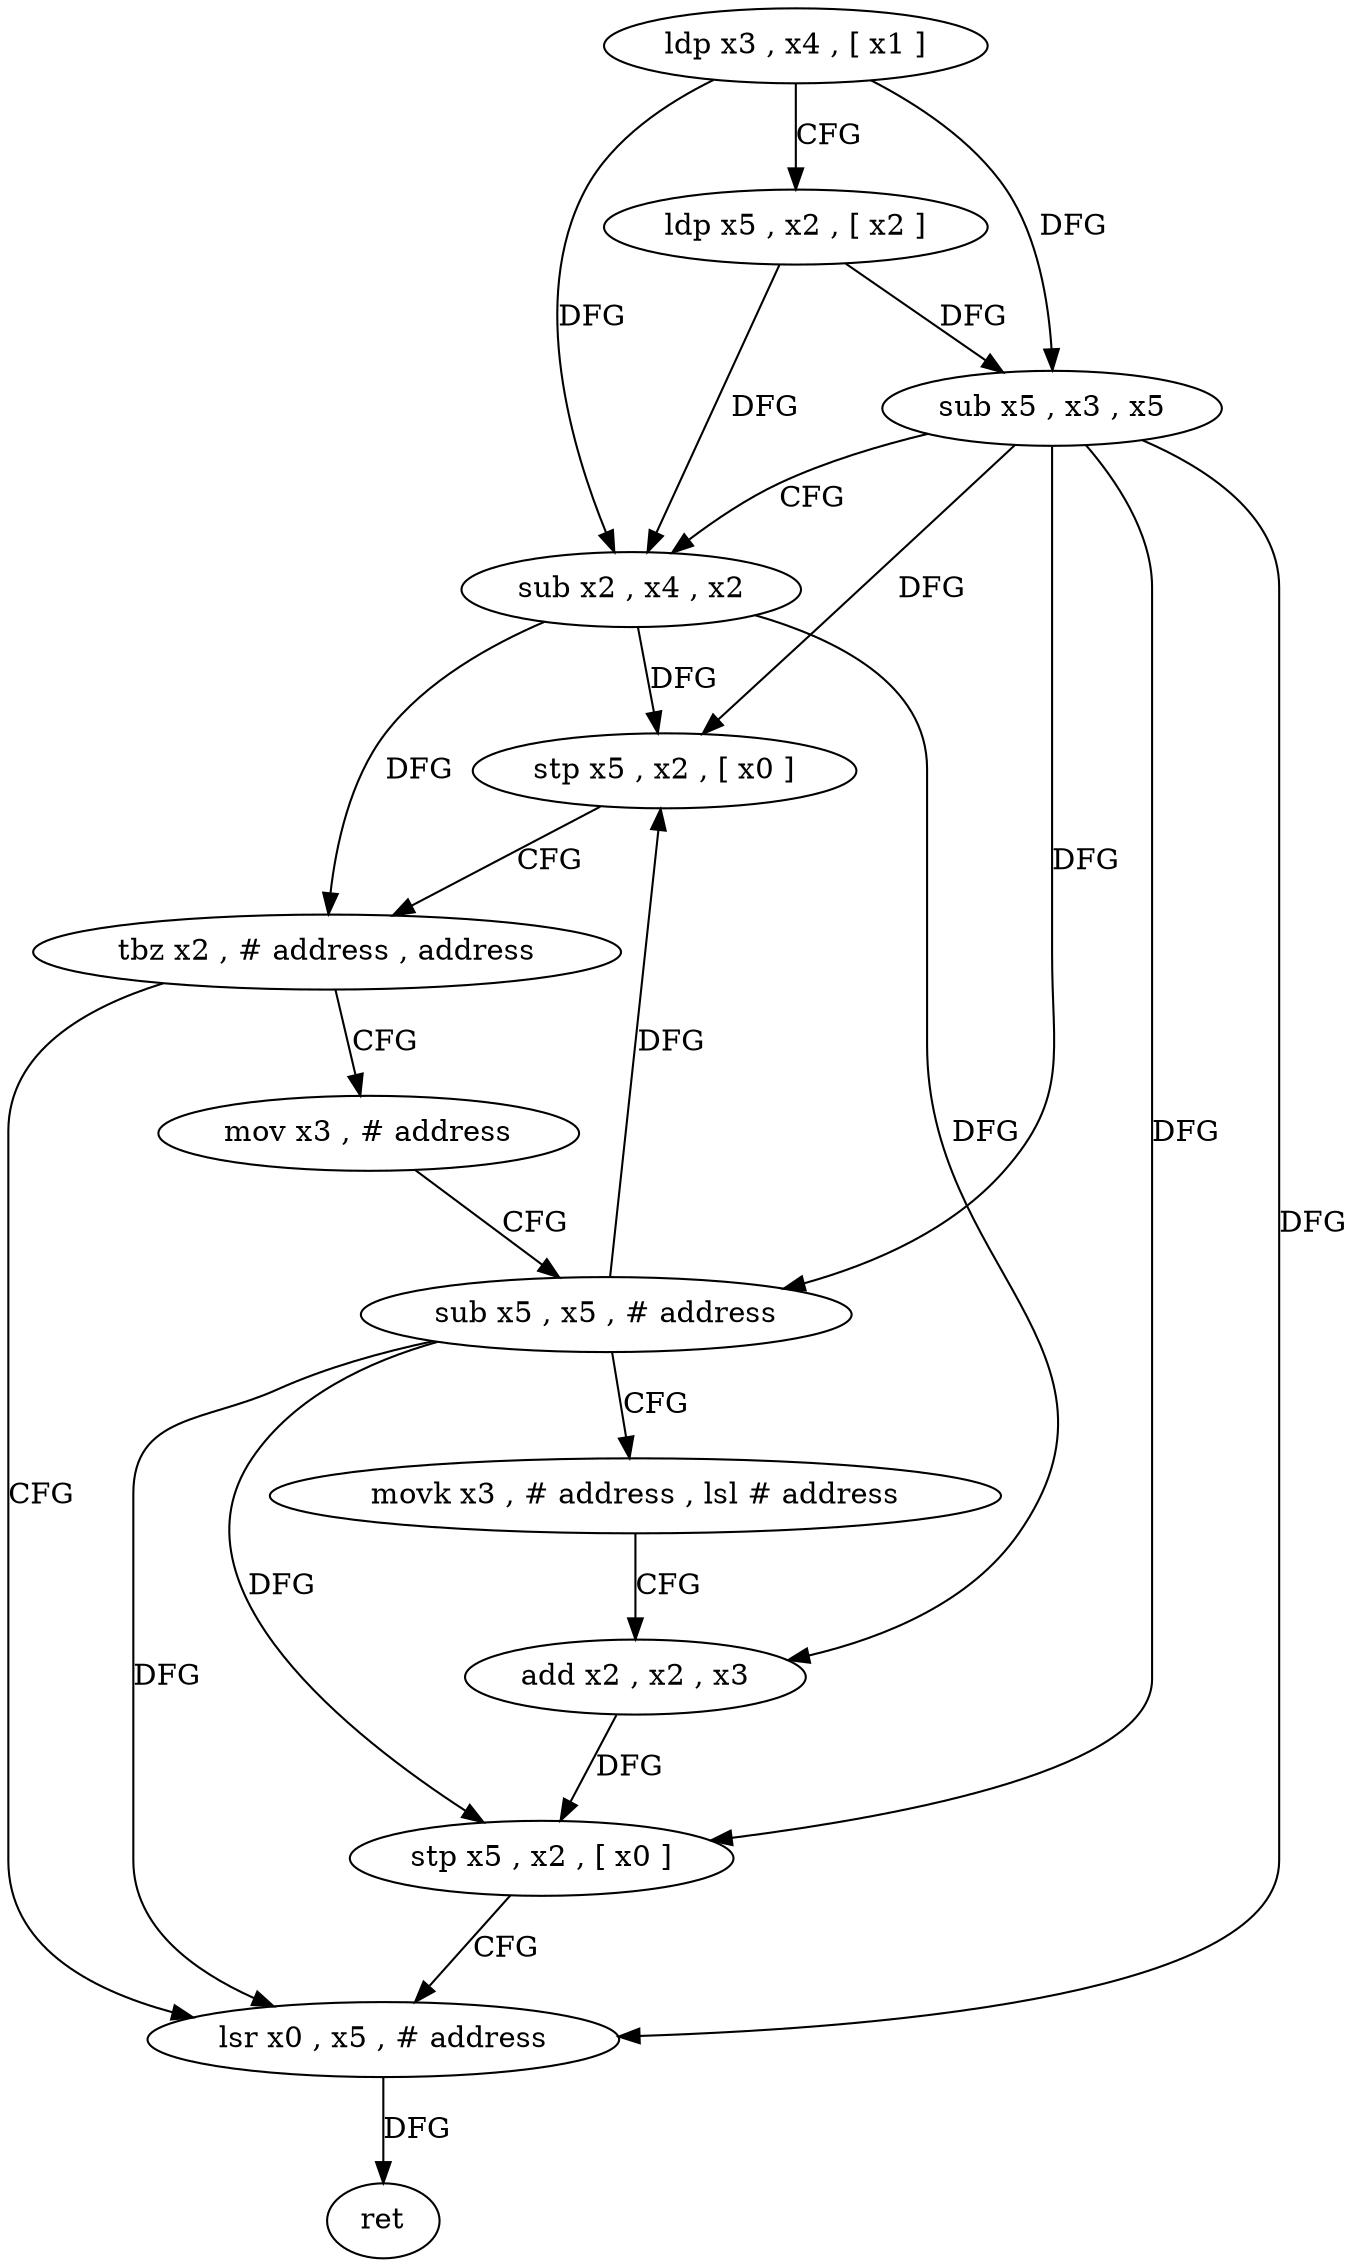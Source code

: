 digraph "func" {
"83240" [label = "ldp x3 , x4 , [ x1 ]" ]
"83244" [label = "ldp x5 , x2 , [ x2 ]" ]
"83248" [label = "sub x5 , x3 , x5" ]
"83252" [label = "sub x2 , x4 , x2" ]
"83256" [label = "stp x5 , x2 , [ x0 ]" ]
"83260" [label = "tbz x2 , # address , address" ]
"83284" [label = "lsr x0 , x5 , # address" ]
"83264" [label = "mov x3 , # address" ]
"83288" [label = "ret" ]
"83268" [label = "sub x5 , x5 , # address" ]
"83272" [label = "movk x3 , # address , lsl # address" ]
"83276" [label = "add x2 , x2 , x3" ]
"83280" [label = "stp x5 , x2 , [ x0 ]" ]
"83240" -> "83244" [ label = "CFG" ]
"83240" -> "83248" [ label = "DFG" ]
"83240" -> "83252" [ label = "DFG" ]
"83244" -> "83248" [ label = "DFG" ]
"83244" -> "83252" [ label = "DFG" ]
"83248" -> "83252" [ label = "CFG" ]
"83248" -> "83256" [ label = "DFG" ]
"83248" -> "83284" [ label = "DFG" ]
"83248" -> "83268" [ label = "DFG" ]
"83248" -> "83280" [ label = "DFG" ]
"83252" -> "83256" [ label = "DFG" ]
"83252" -> "83260" [ label = "DFG" ]
"83252" -> "83276" [ label = "DFG" ]
"83256" -> "83260" [ label = "CFG" ]
"83260" -> "83284" [ label = "CFG" ]
"83260" -> "83264" [ label = "CFG" ]
"83284" -> "83288" [ label = "DFG" ]
"83264" -> "83268" [ label = "CFG" ]
"83268" -> "83272" [ label = "CFG" ]
"83268" -> "83256" [ label = "DFG" ]
"83268" -> "83284" [ label = "DFG" ]
"83268" -> "83280" [ label = "DFG" ]
"83272" -> "83276" [ label = "CFG" ]
"83276" -> "83280" [ label = "DFG" ]
"83280" -> "83284" [ label = "CFG" ]
}
